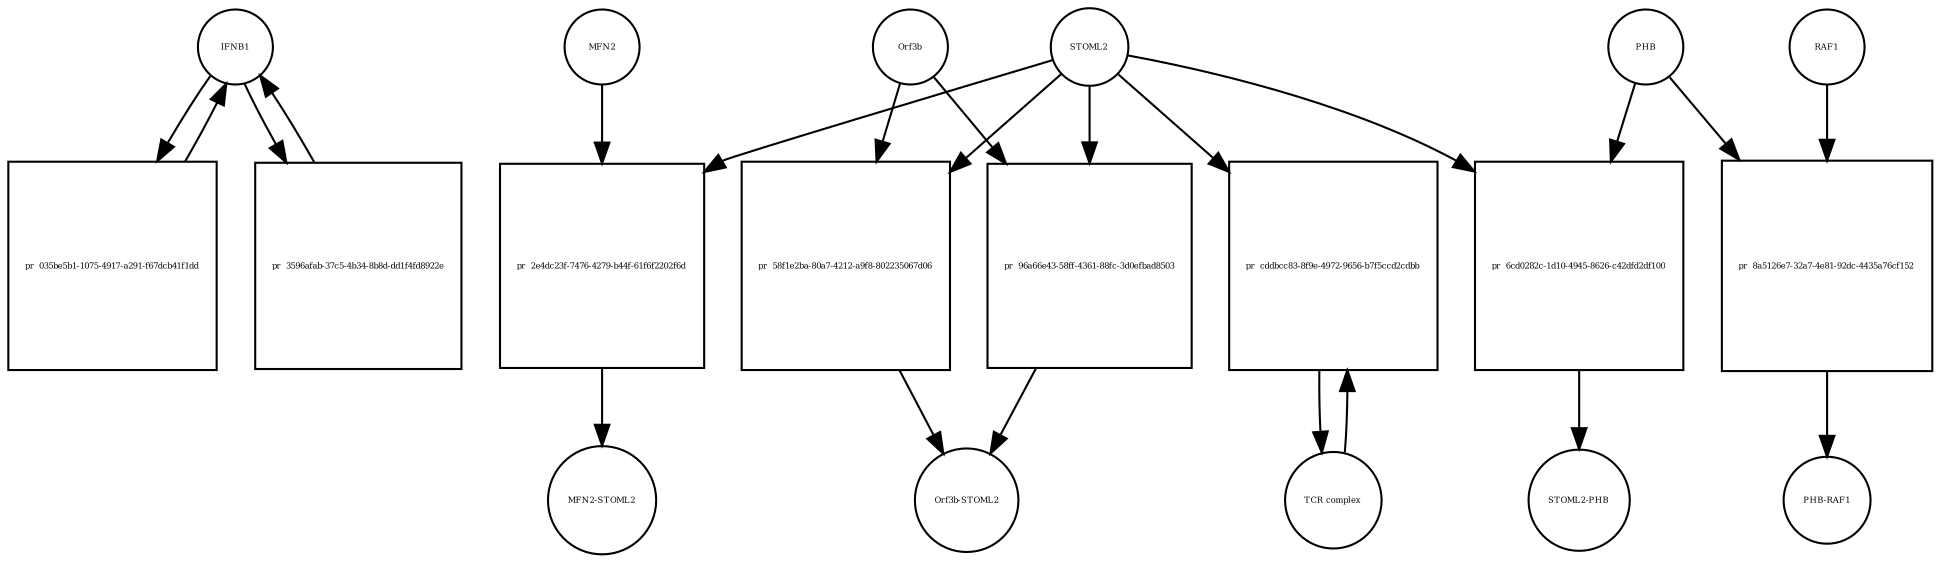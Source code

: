 strict digraph  {
IFNB1 [annotation=urn_miriam_uniprot_P01574, bipartite=0, cls=macromolecule, fontsize=4, label=IFNB1, shape=circle];
"pr_035be5b1-1075-4917-a291-f67dcb41f1dd" [annotation="", bipartite=1, cls=process, fontsize=4, label="pr_035be5b1-1075-4917-a291-f67dcb41f1dd", shape=square];
"pr_3596afab-37c5-4b34-8b8d-dd1f4fd8922e" [annotation="", bipartite=1, cls=process, fontsize=4, label="pr_3596afab-37c5-4b34-8b8d-dd1f4fd8922e", shape=square];
STOML2 [annotation=urn_miriam_pubmed_18641330, bipartite=0, cls="macromolecule multimer", fontsize=4, label=STOML2, shape=circle];
"pr_2e4dc23f-7476-4279-b44f-61f6f2202f6d" [annotation="", bipartite=1, cls=process, fontsize=4, label="pr_2e4dc23f-7476-4279-b44f-61f6f2202f6d", shape=square];
MFN2 [annotation=urn_miriam_uniprot_O95140, bipartite=0, cls=macromolecule, fontsize=4, label=MFN2, shape=circle];
"MFN2-STOML2" [annotation="", bipartite=0, cls=complex, fontsize=4, label="MFN2-STOML2", shape=circle];
Orf3b [annotation="", bipartite=0, cls=macromolecule, fontsize=4, label=Orf3b, shape=circle];
"pr_58f1e2ba-80a7-4212-a9f8-802235067d06" [annotation="", bipartite=1, cls=process, fontsize=4, label="pr_58f1e2ba-80a7-4212-a9f8-802235067d06", shape=square];
"Orf3b-STOML2" [annotation="", bipartite=0, cls=complex, fontsize=4, label="Orf3b-STOML2", shape=circle];
"pr_6cd0282c-1d10-4945-8626-c42dfd2df100" [annotation="", bipartite=1, cls=process, fontsize=4, label="pr_6cd0282c-1d10-4945-8626-c42dfd2df100", shape=square];
PHB [annotation=urn_miriam_uniprot_P35232, bipartite=0, cls=macromolecule, fontsize=4, label=PHB, shape=circle];
"STOML2-PHB" [annotation="", bipartite=0, cls=complex, fontsize=4, label="STOML2-PHB", shape=circle];
"pr_8a5126e7-32a7-4e81-92dc-4435a76cf152" [annotation="", bipartite=1, cls=process, fontsize=4, label="pr_8a5126e7-32a7-4e81-92dc-4435a76cf152", shape=square];
RAF1 [annotation=urn_miriam_uniprot_P04049, bipartite=0, cls=macromolecule, fontsize=4, label=RAF1, shape=circle];
"PHB-RAF1" [annotation="", bipartite=0, cls=complex, fontsize=4, label="PHB-RAF1", shape=circle];
"pr_96a66e43-58ff-4361-88fc-3d0efbad8503" [annotation="", bipartite=1, cls=process, fontsize=4, label="pr_96a66e43-58ff-4361-88fc-3d0efbad8503", shape=square];
"pr_cddbcc83-8f9e-4972-9656-b7f5ccd2cdbb" [annotation="", bipartite=1, cls=process, fontsize=4, label="pr_cddbcc83-8f9e-4972-9656-b7f5ccd2cdbb", shape=square];
"TCR complex" [annotation="urn_miriam_uniprot_P07766|urn_miriam_uniprot_P04234|urn_miriam_uniprot_P09693|urn_miriam_uniprot_P20963|urn_miriam_uniprot_P01848|urn_miriam_uniprot_Q9UJZ1|urn_miriam_uniprot_P0DSE2", bipartite=0, cls=complex, fontsize=4, label="TCR complex", shape=circle];
IFNB1 -> "pr_035be5b1-1075-4917-a291-f67dcb41f1dd"  [annotation="", interaction_type=consumption];
IFNB1 -> "pr_3596afab-37c5-4b34-8b8d-dd1f4fd8922e"  [annotation="", interaction_type=consumption];
"pr_035be5b1-1075-4917-a291-f67dcb41f1dd" -> IFNB1  [annotation="", interaction_type=production];
"pr_3596afab-37c5-4b34-8b8d-dd1f4fd8922e" -> IFNB1  [annotation="", interaction_type=production];
STOML2 -> "pr_2e4dc23f-7476-4279-b44f-61f6f2202f6d"  [annotation="", interaction_type=consumption];
STOML2 -> "pr_58f1e2ba-80a7-4212-a9f8-802235067d06"  [annotation="", interaction_type=consumption];
STOML2 -> "pr_6cd0282c-1d10-4945-8626-c42dfd2df100"  [annotation="", interaction_type=consumption];
STOML2 -> "pr_96a66e43-58ff-4361-88fc-3d0efbad8503"  [annotation="", interaction_type=consumption];
STOML2 -> "pr_cddbcc83-8f9e-4972-9656-b7f5ccd2cdbb"  [annotation="", interaction_type=consumption];
"pr_2e4dc23f-7476-4279-b44f-61f6f2202f6d" -> "MFN2-STOML2"  [annotation="", interaction_type=production];
MFN2 -> "pr_2e4dc23f-7476-4279-b44f-61f6f2202f6d"  [annotation="", interaction_type=consumption];
Orf3b -> "pr_58f1e2ba-80a7-4212-a9f8-802235067d06"  [annotation="", interaction_type=consumption];
Orf3b -> "pr_96a66e43-58ff-4361-88fc-3d0efbad8503"  [annotation="", interaction_type=consumption];
"pr_58f1e2ba-80a7-4212-a9f8-802235067d06" -> "Orf3b-STOML2"  [annotation="", interaction_type=production];
"pr_6cd0282c-1d10-4945-8626-c42dfd2df100" -> "STOML2-PHB"  [annotation="", interaction_type=production];
PHB -> "pr_6cd0282c-1d10-4945-8626-c42dfd2df100"  [annotation="", interaction_type=consumption];
PHB -> "pr_8a5126e7-32a7-4e81-92dc-4435a76cf152"  [annotation="", interaction_type=consumption];
"pr_8a5126e7-32a7-4e81-92dc-4435a76cf152" -> "PHB-RAF1"  [annotation="", interaction_type=production];
RAF1 -> "pr_8a5126e7-32a7-4e81-92dc-4435a76cf152"  [annotation="", interaction_type=consumption];
"pr_96a66e43-58ff-4361-88fc-3d0efbad8503" -> "Orf3b-STOML2"  [annotation="", interaction_type=production];
"pr_cddbcc83-8f9e-4972-9656-b7f5ccd2cdbb" -> "TCR complex"  [annotation="", interaction_type=production];
"TCR complex" -> "pr_cddbcc83-8f9e-4972-9656-b7f5ccd2cdbb"  [annotation="", interaction_type=consumption];
}
